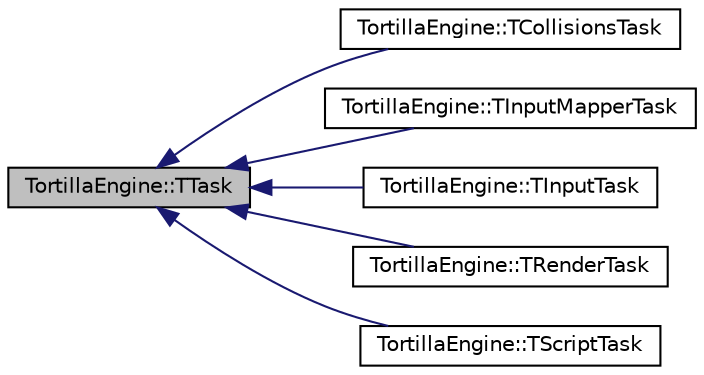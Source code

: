 digraph "TortillaEngine::TTask"
{
 // LATEX_PDF_SIZE
  edge [fontname="Helvetica",fontsize="10",labelfontname="Helvetica",labelfontsize="10"];
  node [fontname="Helvetica",fontsize="10",shape=record];
  rankdir="LR";
  Node1 [label="TortillaEngine::TTask",height=0.2,width=0.4,color="black", fillcolor="grey75", style="filled", fontcolor="black",tooltip="Base class for all the tasks."];
  Node1 -> Node2 [dir="back",color="midnightblue",fontsize="10",style="solid",fontname="Helvetica"];
  Node2 [label="TortillaEngine::TCollisionsTask",height=0.2,width=0.4,color="black", fillcolor="white", style="filled",URL="$class_tortilla_engine_1_1_t_collisions_task.html",tooltip="The task class to manage collisions in a scene."];
  Node1 -> Node3 [dir="back",color="midnightblue",fontsize="10",style="solid",fontname="Helvetica"];
  Node3 [label="TortillaEngine::TInputMapperTask",height=0.2,width=0.4,color="black", fillcolor="white", style="filled",URL="$class_tortilla_engine_1_1_t_input_mapper_task.html",tooltip=" "];
  Node1 -> Node4 [dir="back",color="midnightblue",fontsize="10",style="solid",fontname="Helvetica"];
  Node4 [label="TortillaEngine::TInputTask",height=0.2,width=0.4,color="black", fillcolor="white", style="filled",URL="$class_tortilla_engine_1_1_t_input_task.html",tooltip="The task class to manage the input."];
  Node1 -> Node5 [dir="back",color="midnightblue",fontsize="10",style="solid",fontname="Helvetica"];
  Node5 [label="TortillaEngine::TRenderTask",height=0.2,width=0.4,color="black", fillcolor="white", style="filled",URL="$class_tortilla_engine_1_1_t_render_task.html",tooltip="Render management."];
  Node1 -> Node6 [dir="back",color="midnightblue",fontsize="10",style="solid",fontname="Helvetica"];
  Node6 [label="TortillaEngine::TScriptTask",height=0.2,width=0.4,color="black", fillcolor="white", style="filled",URL="$class_tortilla_engine_1_1_t_script_task.html",tooltip="Task that manage all the scripts in a scene."];
}
